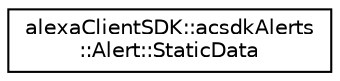 digraph "Graphical Class Hierarchy"
{
 // LATEX_PDF_SIZE
  edge [fontname="Helvetica",fontsize="10",labelfontname="Helvetica",labelfontsize="10"];
  node [fontname="Helvetica",fontsize="10",shape=record];
  rankdir="LR";
  Node0 [label="alexaClientSDK::acsdkAlerts\l::Alert::StaticData",height=0.2,width=0.4,color="black", fillcolor="white", style="filled",URL="$structalexa_client_s_d_k_1_1acsdk_alerts_1_1_alert_1_1_static_data.html",tooltip=" "];
}
